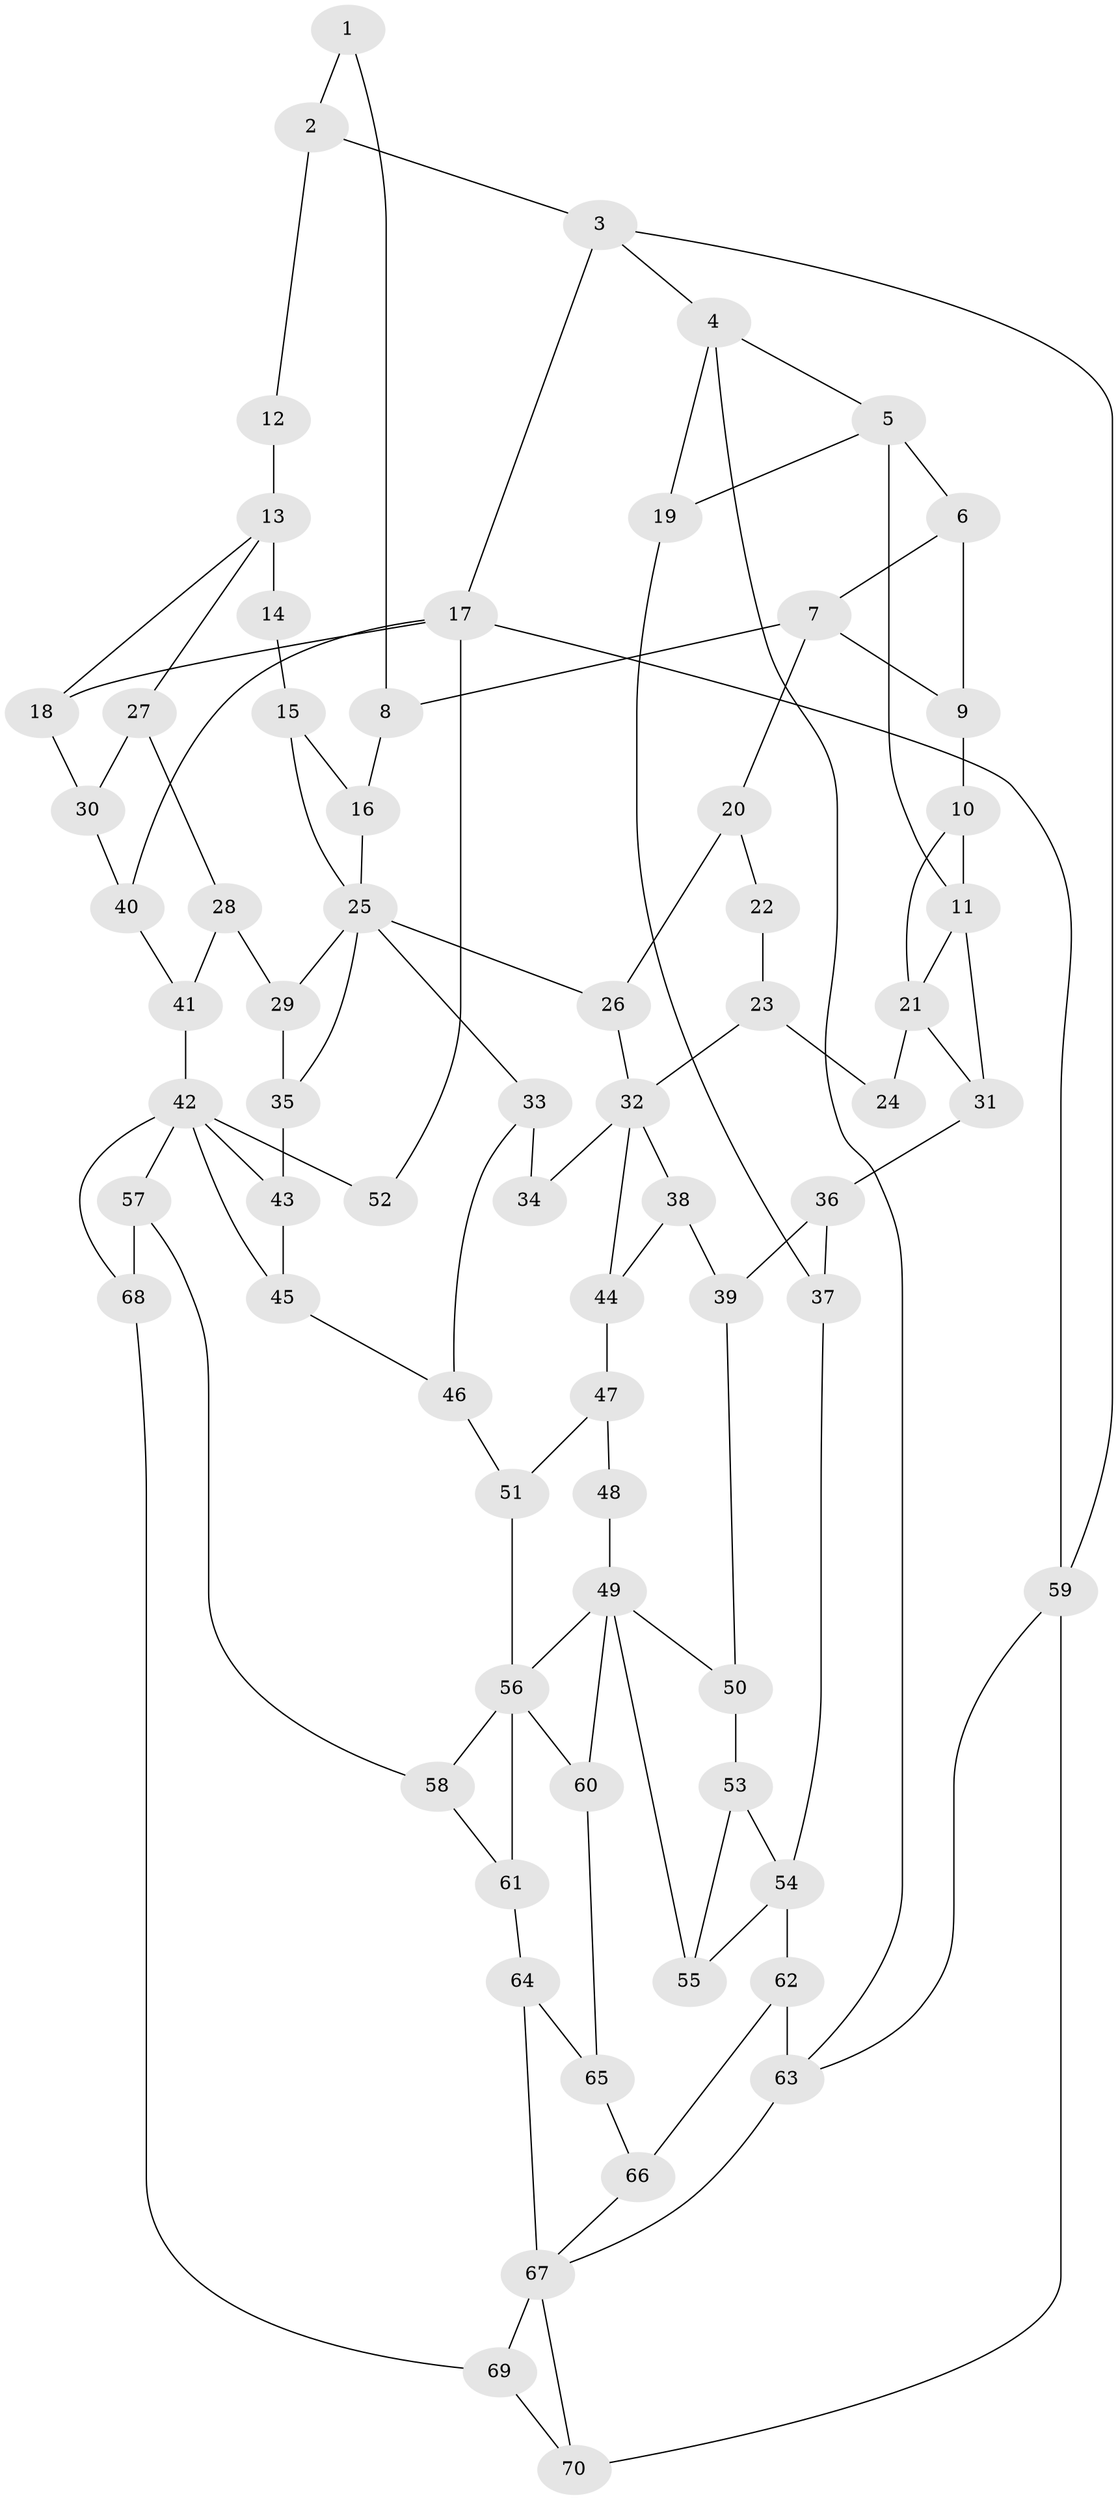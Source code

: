 // original degree distribution, {3: 0.017241379310344827, 4: 0.22413793103448276, 6: 0.20689655172413793, 5: 0.5517241379310345}
// Generated by graph-tools (version 1.1) at 2025/54/03/04/25 22:54:36]
// undirected, 70 vertices, 114 edges
graph export_dot {
  node [color=gray90,style=filled];
  1;
  2;
  3;
  4;
  5;
  6;
  7;
  8;
  9;
  10;
  11;
  12;
  13;
  14;
  15;
  16;
  17;
  18;
  19;
  20;
  21;
  22;
  23;
  24;
  25;
  26;
  27;
  28;
  29;
  30;
  31;
  32;
  33;
  34;
  35;
  36;
  37;
  38;
  39;
  40;
  41;
  42;
  43;
  44;
  45;
  46;
  47;
  48;
  49;
  50;
  51;
  52;
  53;
  54;
  55;
  56;
  57;
  58;
  59;
  60;
  61;
  62;
  63;
  64;
  65;
  66;
  67;
  68;
  69;
  70;
  1 -- 2 [weight=1.0];
  1 -- 8 [weight=1.0];
  2 -- 3 [weight=1.0];
  2 -- 12 [weight=1.0];
  3 -- 4 [weight=1.0];
  3 -- 17 [weight=1.0];
  3 -- 59 [weight=1.0];
  4 -- 5 [weight=1.0];
  4 -- 19 [weight=1.0];
  4 -- 63 [weight=1.0];
  5 -- 6 [weight=1.0];
  5 -- 11 [weight=2.0];
  5 -- 19 [weight=1.0];
  6 -- 7 [weight=1.0];
  6 -- 9 [weight=1.0];
  7 -- 8 [weight=1.0];
  7 -- 9 [weight=1.0];
  7 -- 20 [weight=2.0];
  8 -- 16 [weight=1.0];
  9 -- 10 [weight=1.0];
  10 -- 11 [weight=1.0];
  10 -- 21 [weight=1.0];
  11 -- 21 [weight=2.0];
  11 -- 31 [weight=1.0];
  12 -- 13 [weight=2.0];
  13 -- 14 [weight=2.0];
  13 -- 18 [weight=1.0];
  13 -- 27 [weight=1.0];
  14 -- 15 [weight=1.0];
  15 -- 16 [weight=1.0];
  15 -- 25 [weight=1.0];
  16 -- 25 [weight=1.0];
  17 -- 18 [weight=1.0];
  17 -- 40 [weight=1.0];
  17 -- 52 [weight=2.0];
  17 -- 59 [weight=1.0];
  18 -- 30 [weight=1.0];
  19 -- 37 [weight=1.0];
  20 -- 22 [weight=2.0];
  20 -- 26 [weight=1.0];
  21 -- 24 [weight=2.0];
  21 -- 31 [weight=1.0];
  22 -- 23 [weight=1.0];
  23 -- 24 [weight=1.0];
  23 -- 32 [weight=1.0];
  25 -- 26 [weight=1.0];
  25 -- 29 [weight=1.0];
  25 -- 33 [weight=1.0];
  25 -- 35 [weight=1.0];
  26 -- 32 [weight=1.0];
  27 -- 28 [weight=1.0];
  27 -- 30 [weight=1.0];
  28 -- 29 [weight=1.0];
  28 -- 41 [weight=1.0];
  29 -- 35 [weight=1.0];
  30 -- 40 [weight=1.0];
  31 -- 36 [weight=1.0];
  32 -- 34 [weight=2.0];
  32 -- 38 [weight=1.0];
  32 -- 44 [weight=1.0];
  33 -- 34 [weight=1.0];
  33 -- 46 [weight=1.0];
  35 -- 43 [weight=1.0];
  36 -- 37 [weight=1.0];
  36 -- 39 [weight=1.0];
  37 -- 54 [weight=1.0];
  38 -- 39 [weight=1.0];
  38 -- 44 [weight=1.0];
  39 -- 50 [weight=1.0];
  40 -- 41 [weight=1.0];
  41 -- 42 [weight=1.0];
  42 -- 43 [weight=1.0];
  42 -- 45 [weight=1.0];
  42 -- 52 [weight=1.0];
  42 -- 57 [weight=1.0];
  42 -- 68 [weight=1.0];
  43 -- 45 [weight=1.0];
  44 -- 47 [weight=1.0];
  45 -- 46 [weight=1.0];
  46 -- 51 [weight=1.0];
  47 -- 48 [weight=1.0];
  47 -- 51 [weight=1.0];
  48 -- 49 [weight=2.0];
  49 -- 50 [weight=1.0];
  49 -- 55 [weight=1.0];
  49 -- 56 [weight=1.0];
  49 -- 60 [weight=1.0];
  50 -- 53 [weight=1.0];
  51 -- 56 [weight=1.0];
  53 -- 54 [weight=1.0];
  53 -- 55 [weight=1.0];
  54 -- 55 [weight=1.0];
  54 -- 62 [weight=2.0];
  56 -- 58 [weight=1.0];
  56 -- 60 [weight=1.0];
  56 -- 61 [weight=1.0];
  57 -- 58 [weight=1.0];
  57 -- 68 [weight=1.0];
  58 -- 61 [weight=2.0];
  59 -- 63 [weight=1.0];
  59 -- 70 [weight=1.0];
  60 -- 65 [weight=1.0];
  61 -- 64 [weight=2.0];
  62 -- 63 [weight=2.0];
  62 -- 66 [weight=2.0];
  63 -- 67 [weight=1.0];
  64 -- 65 [weight=1.0];
  64 -- 67 [weight=2.0];
  65 -- 66 [weight=1.0];
  66 -- 67 [weight=1.0];
  67 -- 69 [weight=1.0];
  67 -- 70 [weight=1.0];
  68 -- 69 [weight=1.0];
  69 -- 70 [weight=1.0];
}
